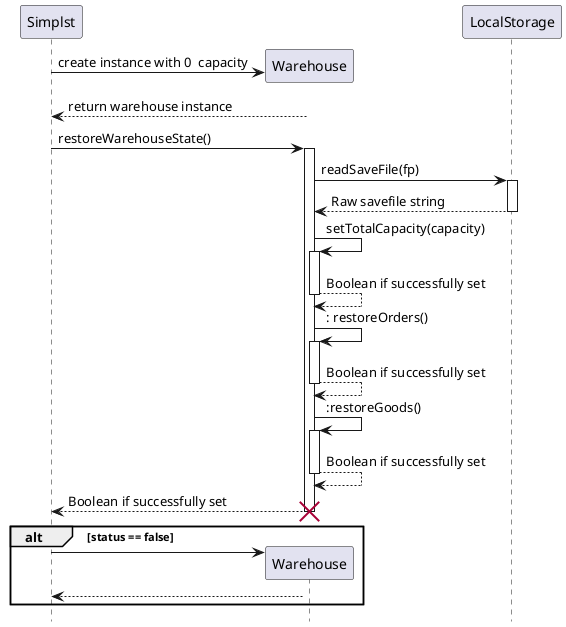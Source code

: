@startuml
'https://plantuml.com/sequence-diagram
hide footbox
participant Simplst as S
participant Warehouse as w
participant LocalStorage as ls

create w
S -> w : create instance with 0  capacity
w --> S : return warehouse instance
S -> w ++ : restoreWarehouseState()
w -> ls ++ : readSaveFile(fp)
ls --> w -- : Raw savefile string
w -> w ++ : setTotalCapacity(capacity)
w --> w -- : Boolean if successfully set
w -> w ++ : : restoreOrders()
w --> w -- : Boolean if successfully set
w -> w ++ : :restoreGoods()
w --> w -- : Boolean if successfully set
w --> S : Boolean if successfully set
deactivate w

alt status == false
destroy w
create w
S -> w
activate w
w --> S
end

@enduml